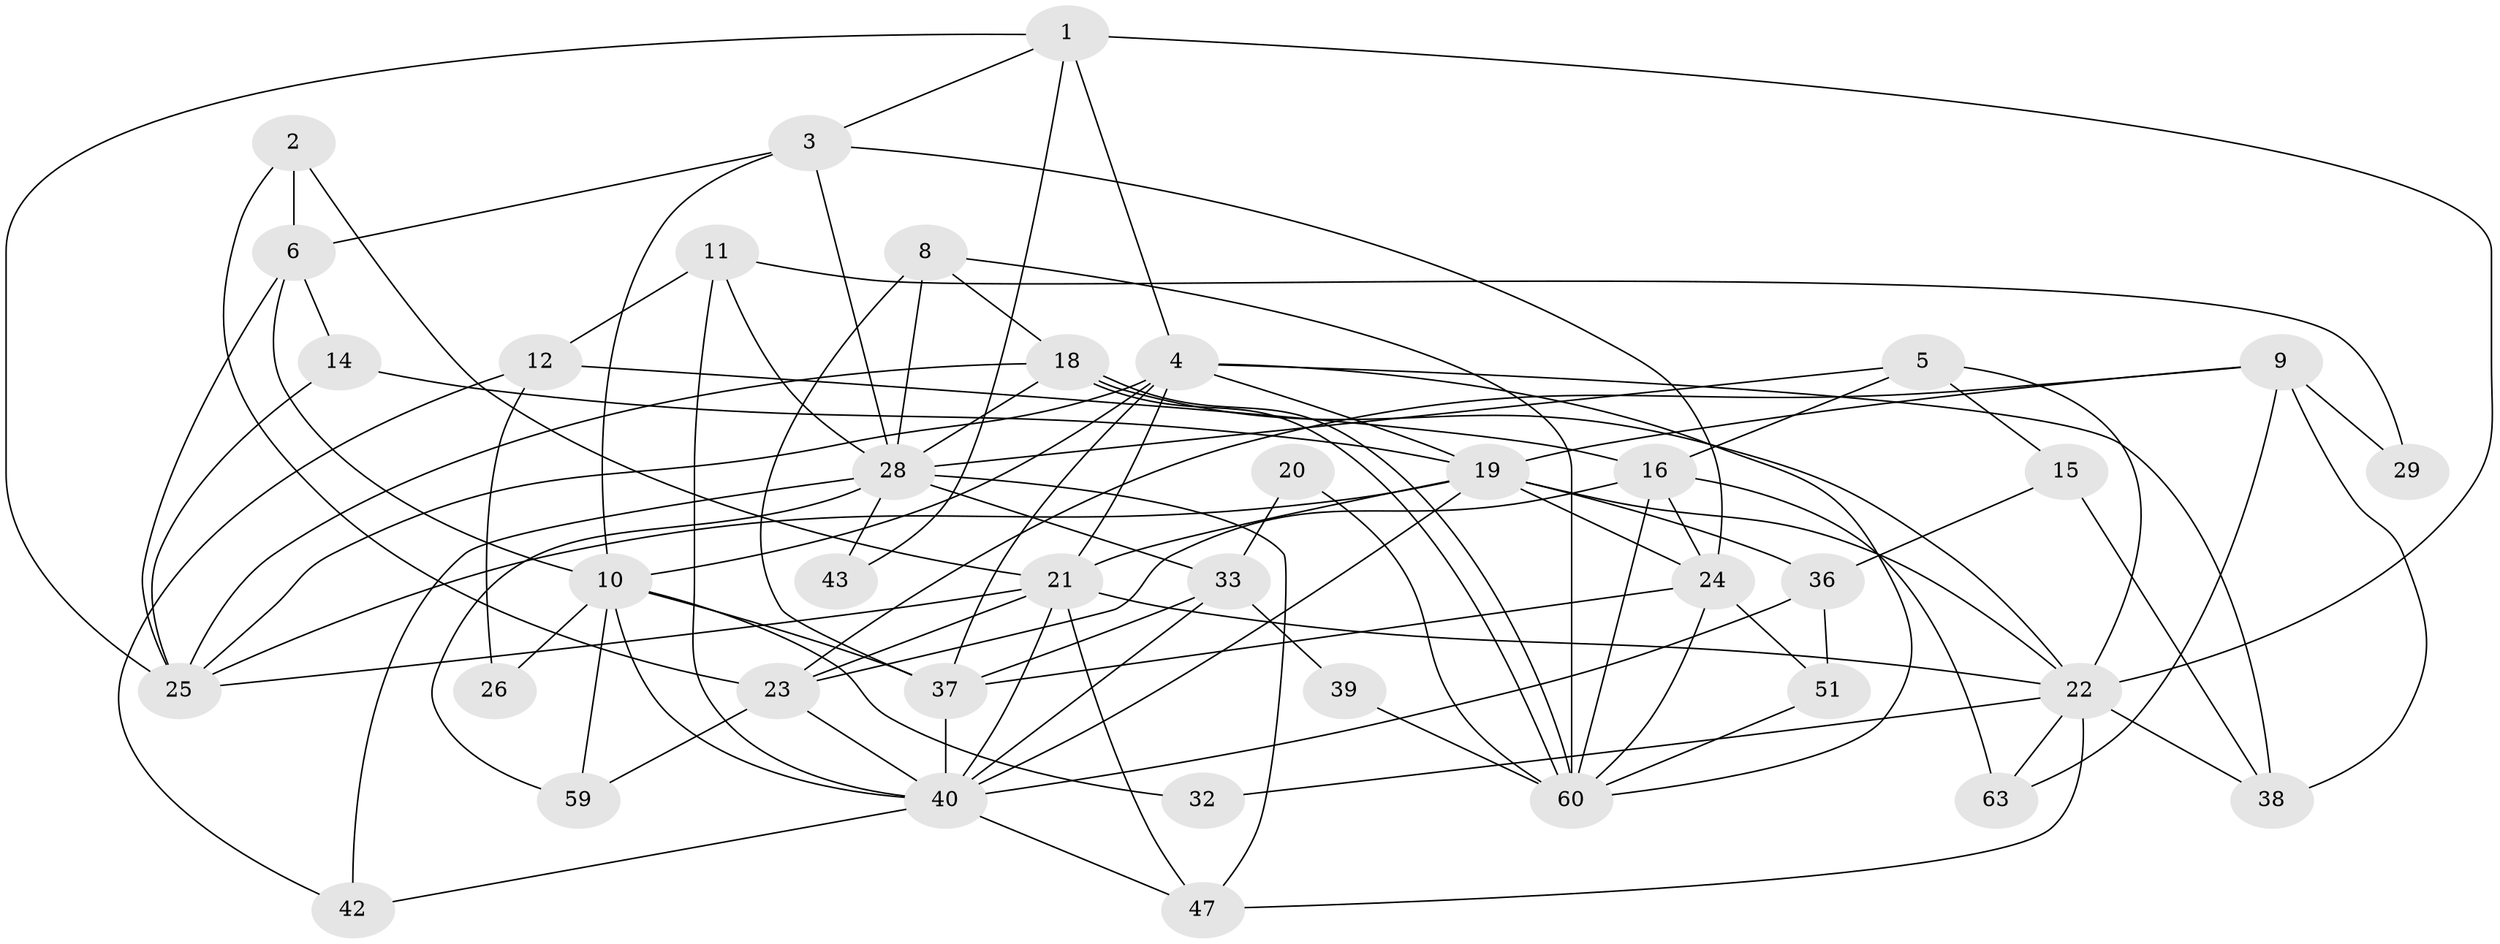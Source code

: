 // Generated by graph-tools (version 1.1) at 2025/23/03/03/25 07:23:58]
// undirected, 39 vertices, 97 edges
graph export_dot {
graph [start="1"]
  node [color=gray90,style=filled];
  1 [super="+45"];
  2 [super="+61"];
  3 [super="+58"];
  4 [super="+17"];
  5 [super="+34"];
  6 [super="+7"];
  8;
  9 [super="+50"];
  10 [super="+13"];
  11;
  12 [super="+56"];
  14;
  15;
  16 [super="+52"];
  18 [super="+57"];
  19 [super="+31"];
  20;
  21 [super="+64"];
  22 [super="+27"];
  23 [super="+48"];
  24 [super="+35"];
  25 [super="+55"];
  26;
  28 [super="+49"];
  29 [super="+30"];
  32;
  33 [super="+54"];
  36 [super="+46"];
  37 [super="+53"];
  38 [super="+44"];
  39;
  40 [super="+41"];
  42;
  43;
  47;
  51;
  59;
  60 [super="+62"];
  63;
  1 -- 22;
  1 -- 3;
  1 -- 4;
  1 -- 43;
  1 -- 25;
  2 -- 6 [weight=2];
  2 -- 23;
  2 -- 21;
  3 -- 24;
  3 -- 28;
  3 -- 10;
  3 -- 6;
  4 -- 25;
  4 -- 37;
  4 -- 60;
  4 -- 21;
  4 -- 19;
  4 -- 10;
  4 -- 38;
  5 -- 16;
  5 -- 28;
  5 -- 15;
  5 -- 22;
  6 -- 14;
  6 -- 10;
  6 -- 25;
  8 -- 18;
  8 -- 37;
  8 -- 28;
  8 -- 60;
  9 -- 63;
  9 -- 23;
  9 -- 19;
  9 -- 29 [weight=2];
  9 -- 38;
  10 -- 59;
  10 -- 40 [weight=2];
  10 -- 32;
  10 -- 26;
  10 -- 37;
  11 -- 28;
  11 -- 40;
  11 -- 12;
  11 -- 29;
  12 -- 42;
  12 -- 16;
  12 -- 26;
  14 -- 25;
  14 -- 19;
  15 -- 38;
  15 -- 36;
  16 -- 60;
  16 -- 63;
  16 -- 23;
  16 -- 24;
  18 -- 60;
  18 -- 60;
  18 -- 25;
  18 -- 28;
  18 -- 22 [weight=2];
  19 -- 22;
  19 -- 40;
  19 -- 21;
  19 -- 25;
  19 -- 36;
  19 -- 24;
  20 -- 33;
  20 -- 60;
  21 -- 22;
  21 -- 25;
  21 -- 23;
  21 -- 40;
  21 -- 47;
  22 -- 32;
  22 -- 63;
  22 -- 38;
  22 -- 47;
  23 -- 40;
  23 -- 59;
  24 -- 51;
  24 -- 37;
  24 -- 60;
  28 -- 59;
  28 -- 43;
  28 -- 42;
  28 -- 47;
  28 -- 33;
  33 -- 40;
  33 -- 37;
  33 -- 39;
  36 -- 40;
  36 -- 51;
  37 -- 40;
  39 -- 60;
  40 -- 42;
  40 -- 47;
  51 -- 60;
}
